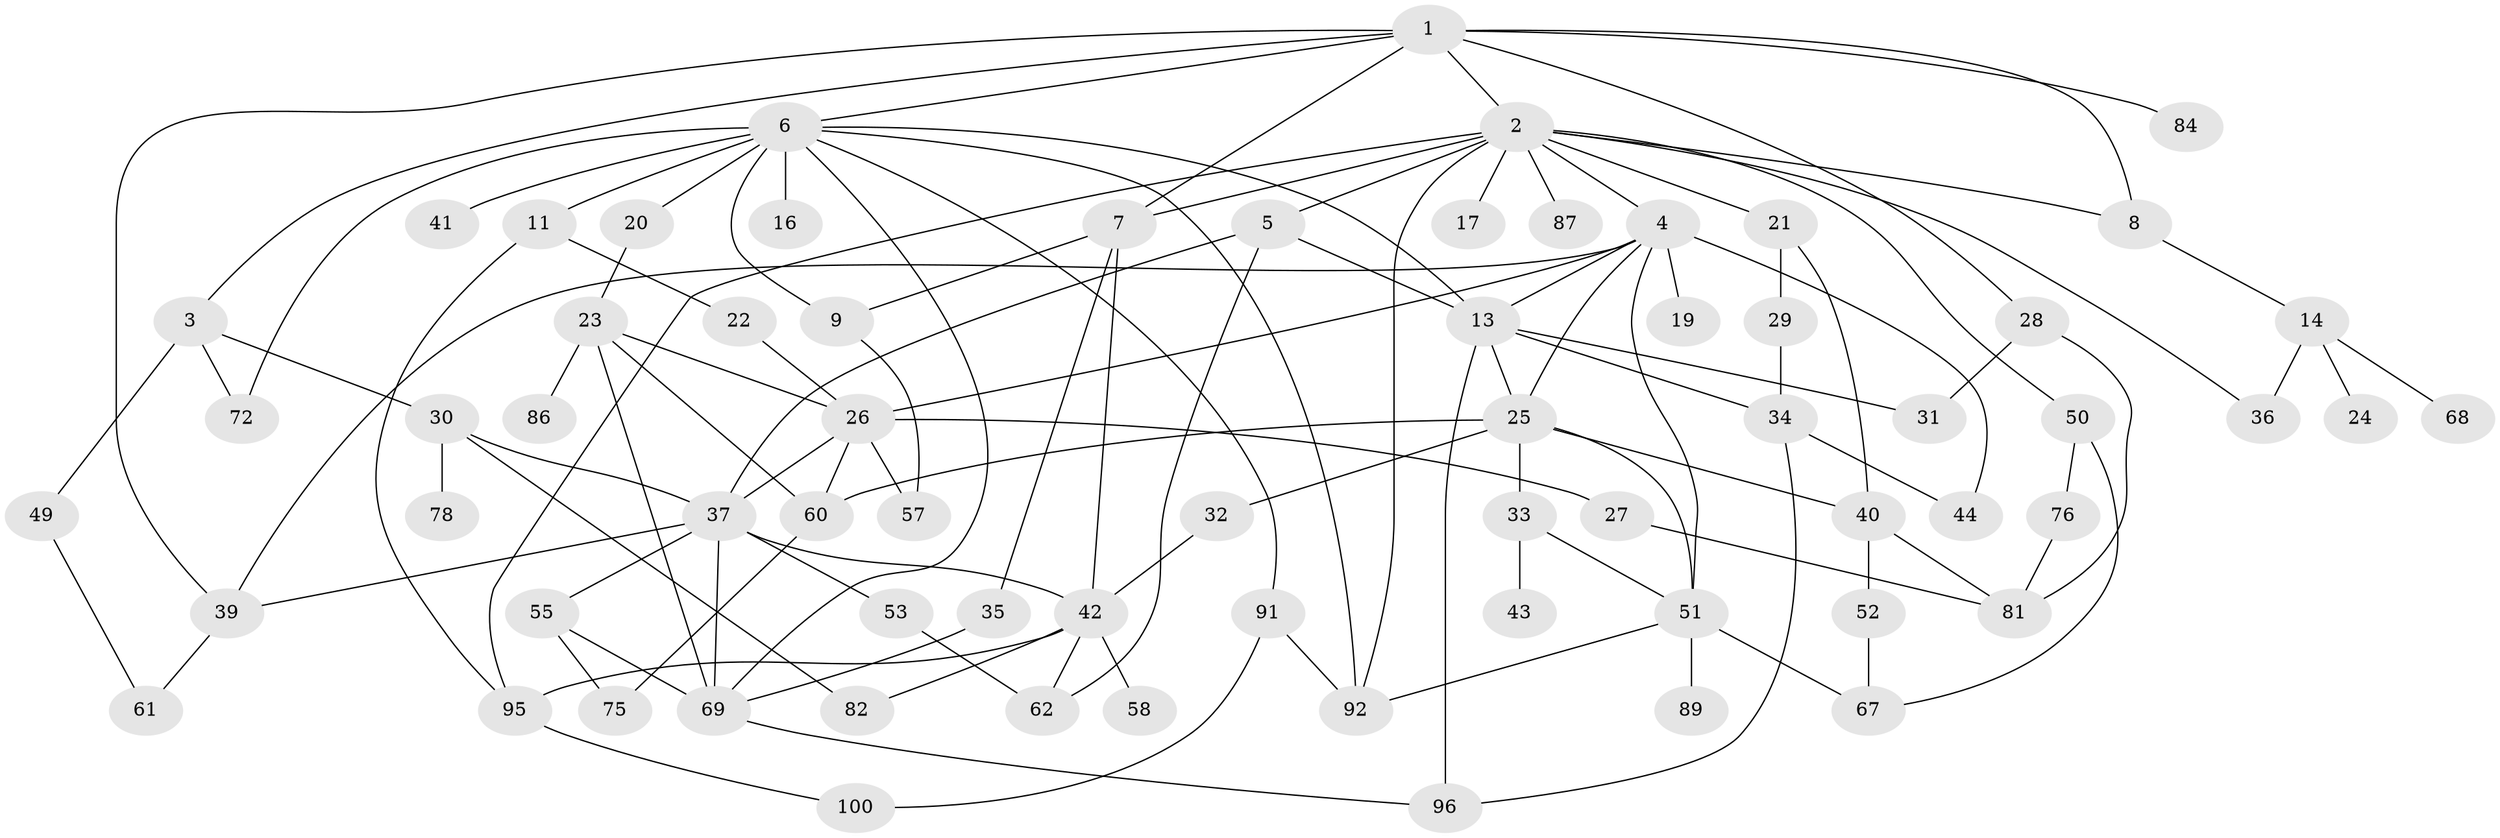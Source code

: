 // Generated by graph-tools (version 1.1) at 2025/23/03/03/25 07:23:30]
// undirected, 68 vertices, 114 edges
graph export_dot {
graph [start="1"]
  node [color=gray90,style=filled];
  1 [super="+90"];
  2 [super="+15"];
  3 [super="+10"];
  4 [super="+38"];
  5 [super="+66"];
  6 [super="+83"];
  7 [super="+80"];
  8;
  9 [super="+12"];
  11 [super="+73"];
  13 [super="+99"];
  14 [super="+18"];
  16;
  17;
  19;
  20;
  21;
  22;
  23 [super="+79"];
  24;
  25 [super="+102"];
  26 [super="+94"];
  27;
  28;
  29;
  30;
  31 [super="+48"];
  32;
  33;
  34 [super="+47"];
  35 [super="+59"];
  36;
  37 [super="+45"];
  39 [super="+54"];
  40 [super="+46"];
  41 [super="+74"];
  42 [super="+63"];
  43;
  44 [super="+56"];
  49 [super="+88"];
  50 [super="+71"];
  51 [super="+77"];
  52;
  53 [super="+97"];
  55 [super="+70"];
  57;
  58;
  60 [super="+65"];
  61 [super="+64"];
  62;
  67;
  68;
  69 [super="+101"];
  72 [super="+85"];
  75;
  76;
  78;
  81 [super="+98"];
  82 [super="+103"];
  84;
  86 [super="+93"];
  87;
  89;
  91;
  92;
  95;
  96;
  100;
  1 -- 2;
  1 -- 3;
  1 -- 6;
  1 -- 28;
  1 -- 84;
  1 -- 8;
  1 -- 39;
  1 -- 7;
  2 -- 4;
  2 -- 5;
  2 -- 7;
  2 -- 8;
  2 -- 17;
  2 -- 21;
  2 -- 36;
  2 -- 50;
  2 -- 87;
  2 -- 95;
  2 -- 92;
  3 -- 49;
  3 -- 72;
  3 -- 30;
  4 -- 13;
  4 -- 19;
  4 -- 44;
  4 -- 51;
  4 -- 25;
  4 -- 39;
  4 -- 26;
  5 -- 62;
  5 -- 13;
  5 -- 37;
  6 -- 9;
  6 -- 11;
  6 -- 16;
  6 -- 20;
  6 -- 41;
  6 -- 91;
  6 -- 92;
  6 -- 13;
  6 -- 69;
  6 -- 72;
  7 -- 35;
  7 -- 42;
  7 -- 9;
  8 -- 14;
  9 -- 57;
  11 -- 22;
  11 -- 95;
  13 -- 25;
  13 -- 96;
  13 -- 34;
  13 -- 31;
  14 -- 68;
  14 -- 36;
  14 -- 24;
  20 -- 23;
  21 -- 29;
  21 -- 40;
  22 -- 26;
  23 -- 60;
  23 -- 86;
  23 -- 69;
  23 -- 26;
  25 -- 32;
  25 -- 33;
  25 -- 51;
  25 -- 60;
  25 -- 40;
  26 -- 27;
  26 -- 57;
  26 -- 60;
  26 -- 37;
  27 -- 81;
  28 -- 31;
  28 -- 81;
  29 -- 34;
  30 -- 37;
  30 -- 78;
  30 -- 82;
  32 -- 42;
  33 -- 43;
  33 -- 51;
  34 -- 44;
  34 -- 96;
  35 -- 69;
  37 -- 55;
  37 -- 69;
  37 -- 39;
  37 -- 53;
  37 -- 42;
  39 -- 61;
  40 -- 52;
  40 -- 81;
  42 -- 58;
  42 -- 62;
  42 -- 95;
  42 -- 82;
  49 -- 61;
  50 -- 67;
  50 -- 76;
  51 -- 67;
  51 -- 89;
  51 -- 92;
  52 -- 67;
  53 -- 62;
  55 -- 75;
  55 -- 69;
  60 -- 75;
  69 -- 96;
  76 -- 81;
  91 -- 100;
  91 -- 92;
  95 -- 100;
}
